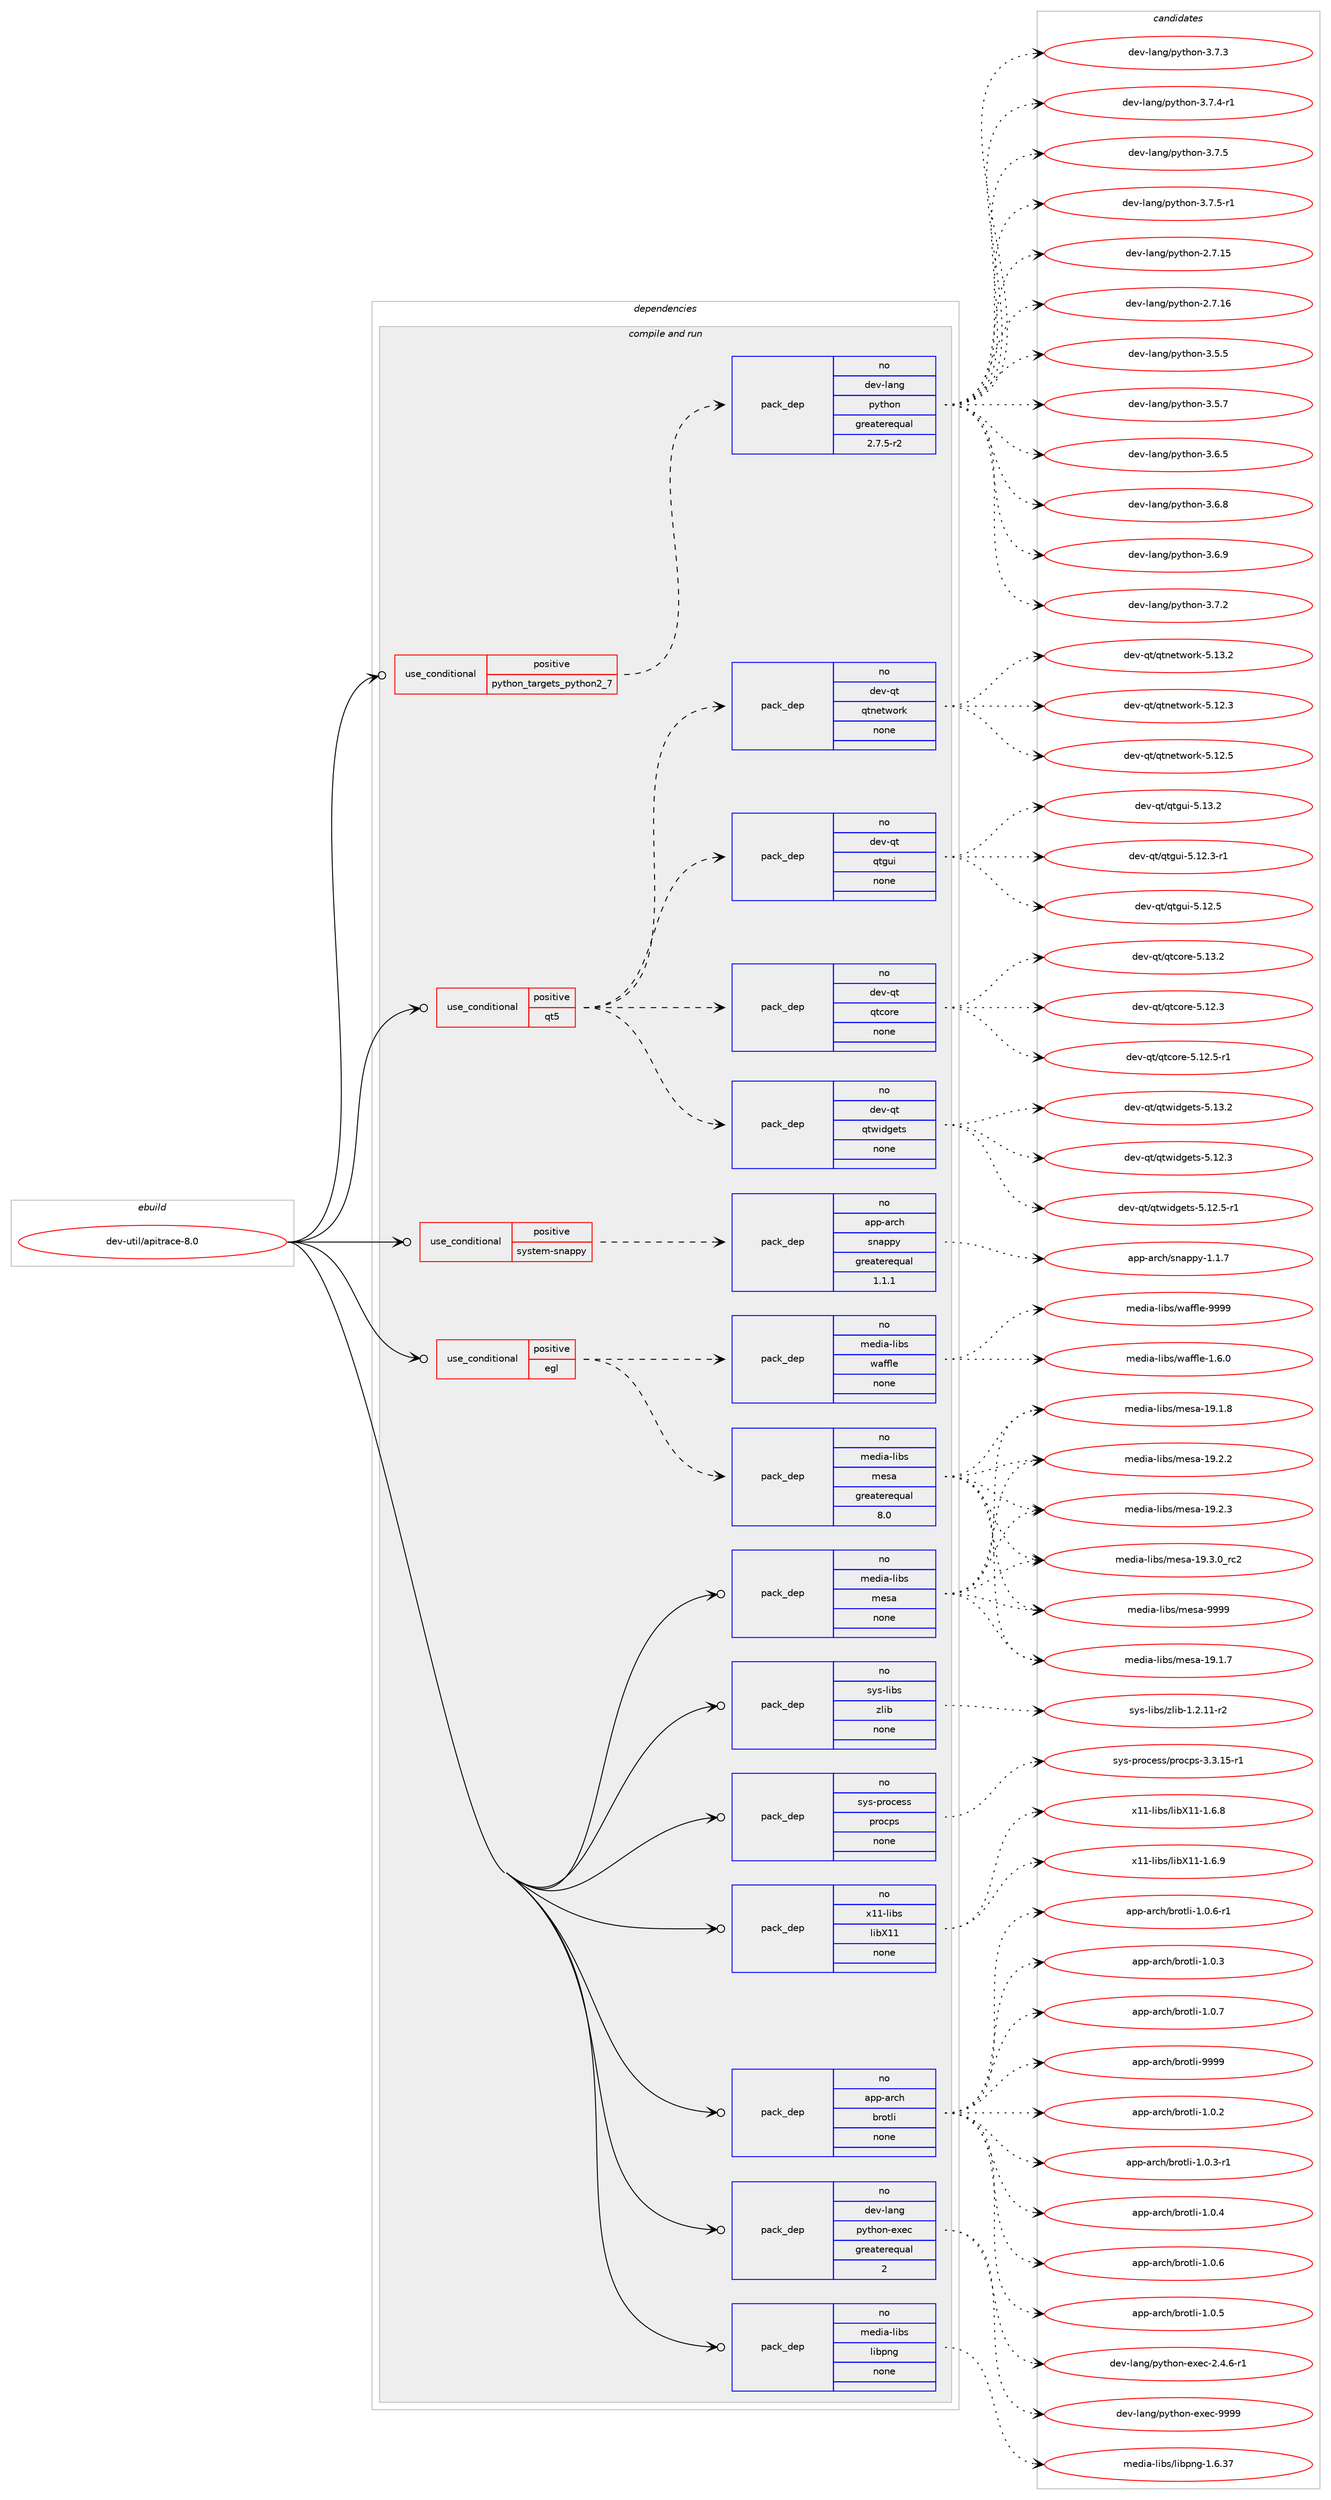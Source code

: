digraph prolog {

# *************
# Graph options
# *************

newrank=true;
concentrate=true;
compound=true;
graph [rankdir=LR,fontname=Helvetica,fontsize=10,ranksep=1.5];#, ranksep=2.5, nodesep=0.2];
edge  [arrowhead=vee];
node  [fontname=Helvetica,fontsize=10];

# **********
# The ebuild
# **********

subgraph cluster_leftcol {
color=gray;
rank=same;
label=<<i>ebuild</i>>;
id [label="dev-util/apitrace-8.0", color=red, width=4, href="../dev-util/apitrace-8.0.svg"];
}

# ****************
# The dependencies
# ****************

subgraph cluster_midcol {
color=gray;
label=<<i>dependencies</i>>;
subgraph cluster_compile {
fillcolor="#eeeeee";
style=filled;
label=<<i>compile</i>>;
}
subgraph cluster_compileandrun {
fillcolor="#eeeeee";
style=filled;
label=<<i>compile and run</i>>;
subgraph cond181772 {
dependency725369 [label=<<TABLE BORDER="0" CELLBORDER="1" CELLSPACING="0" CELLPADDING="4"><TR><TD ROWSPAN="3" CELLPADDING="10">use_conditional</TD></TR><TR><TD>positive</TD></TR><TR><TD>egl</TD></TR></TABLE>>, shape=none, color=red];
subgraph pack531502 {
dependency725370 [label=<<TABLE BORDER="0" CELLBORDER="1" CELLSPACING="0" CELLPADDING="4" WIDTH="220"><TR><TD ROWSPAN="6" CELLPADDING="30">pack_dep</TD></TR><TR><TD WIDTH="110">no</TD></TR><TR><TD>media-libs</TD></TR><TR><TD>mesa</TD></TR><TR><TD>greaterequal</TD></TR><TR><TD>8.0</TD></TR></TABLE>>, shape=none, color=blue];
}
dependency725369:e -> dependency725370:w [weight=20,style="dashed",arrowhead="vee"];
subgraph pack531503 {
dependency725371 [label=<<TABLE BORDER="0" CELLBORDER="1" CELLSPACING="0" CELLPADDING="4" WIDTH="220"><TR><TD ROWSPAN="6" CELLPADDING="30">pack_dep</TD></TR><TR><TD WIDTH="110">no</TD></TR><TR><TD>media-libs</TD></TR><TR><TD>waffle</TD></TR><TR><TD>none</TD></TR><TR><TD></TD></TR></TABLE>>, shape=none, color=blue];
}
dependency725369:e -> dependency725371:w [weight=20,style="dashed",arrowhead="vee"];
}
id:e -> dependency725369:w [weight=20,style="solid",arrowhead="odotvee"];
subgraph cond181773 {
dependency725372 [label=<<TABLE BORDER="0" CELLBORDER="1" CELLSPACING="0" CELLPADDING="4"><TR><TD ROWSPAN="3" CELLPADDING="10">use_conditional</TD></TR><TR><TD>positive</TD></TR><TR><TD>python_targets_python2_7</TD></TR></TABLE>>, shape=none, color=red];
subgraph pack531504 {
dependency725373 [label=<<TABLE BORDER="0" CELLBORDER="1" CELLSPACING="0" CELLPADDING="4" WIDTH="220"><TR><TD ROWSPAN="6" CELLPADDING="30">pack_dep</TD></TR><TR><TD WIDTH="110">no</TD></TR><TR><TD>dev-lang</TD></TR><TR><TD>python</TD></TR><TR><TD>greaterequal</TD></TR><TR><TD>2.7.5-r2</TD></TR></TABLE>>, shape=none, color=blue];
}
dependency725372:e -> dependency725373:w [weight=20,style="dashed",arrowhead="vee"];
}
id:e -> dependency725372:w [weight=20,style="solid",arrowhead="odotvee"];
subgraph cond181774 {
dependency725374 [label=<<TABLE BORDER="0" CELLBORDER="1" CELLSPACING="0" CELLPADDING="4"><TR><TD ROWSPAN="3" CELLPADDING="10">use_conditional</TD></TR><TR><TD>positive</TD></TR><TR><TD>qt5</TD></TR></TABLE>>, shape=none, color=red];
subgraph pack531505 {
dependency725375 [label=<<TABLE BORDER="0" CELLBORDER="1" CELLSPACING="0" CELLPADDING="4" WIDTH="220"><TR><TD ROWSPAN="6" CELLPADDING="30">pack_dep</TD></TR><TR><TD WIDTH="110">no</TD></TR><TR><TD>dev-qt</TD></TR><TR><TD>qtcore</TD></TR><TR><TD>none</TD></TR><TR><TD></TD></TR></TABLE>>, shape=none, color=blue];
}
dependency725374:e -> dependency725375:w [weight=20,style="dashed",arrowhead="vee"];
subgraph pack531506 {
dependency725376 [label=<<TABLE BORDER="0" CELLBORDER="1" CELLSPACING="0" CELLPADDING="4" WIDTH="220"><TR><TD ROWSPAN="6" CELLPADDING="30">pack_dep</TD></TR><TR><TD WIDTH="110">no</TD></TR><TR><TD>dev-qt</TD></TR><TR><TD>qtgui</TD></TR><TR><TD>none</TD></TR><TR><TD></TD></TR></TABLE>>, shape=none, color=blue];
}
dependency725374:e -> dependency725376:w [weight=20,style="dashed",arrowhead="vee"];
subgraph pack531507 {
dependency725377 [label=<<TABLE BORDER="0" CELLBORDER="1" CELLSPACING="0" CELLPADDING="4" WIDTH="220"><TR><TD ROWSPAN="6" CELLPADDING="30">pack_dep</TD></TR><TR><TD WIDTH="110">no</TD></TR><TR><TD>dev-qt</TD></TR><TR><TD>qtnetwork</TD></TR><TR><TD>none</TD></TR><TR><TD></TD></TR></TABLE>>, shape=none, color=blue];
}
dependency725374:e -> dependency725377:w [weight=20,style="dashed",arrowhead="vee"];
subgraph pack531508 {
dependency725378 [label=<<TABLE BORDER="0" CELLBORDER="1" CELLSPACING="0" CELLPADDING="4" WIDTH="220"><TR><TD ROWSPAN="6" CELLPADDING="30">pack_dep</TD></TR><TR><TD WIDTH="110">no</TD></TR><TR><TD>dev-qt</TD></TR><TR><TD>qtwidgets</TD></TR><TR><TD>none</TD></TR><TR><TD></TD></TR></TABLE>>, shape=none, color=blue];
}
dependency725374:e -> dependency725378:w [weight=20,style="dashed",arrowhead="vee"];
}
id:e -> dependency725374:w [weight=20,style="solid",arrowhead="odotvee"];
subgraph cond181775 {
dependency725379 [label=<<TABLE BORDER="0" CELLBORDER="1" CELLSPACING="0" CELLPADDING="4"><TR><TD ROWSPAN="3" CELLPADDING="10">use_conditional</TD></TR><TR><TD>positive</TD></TR><TR><TD>system-snappy</TD></TR></TABLE>>, shape=none, color=red];
subgraph pack531509 {
dependency725380 [label=<<TABLE BORDER="0" CELLBORDER="1" CELLSPACING="0" CELLPADDING="4" WIDTH="220"><TR><TD ROWSPAN="6" CELLPADDING="30">pack_dep</TD></TR><TR><TD WIDTH="110">no</TD></TR><TR><TD>app-arch</TD></TR><TR><TD>snappy</TD></TR><TR><TD>greaterequal</TD></TR><TR><TD>1.1.1</TD></TR></TABLE>>, shape=none, color=blue];
}
dependency725379:e -> dependency725380:w [weight=20,style="dashed",arrowhead="vee"];
}
id:e -> dependency725379:w [weight=20,style="solid",arrowhead="odotvee"];
subgraph pack531510 {
dependency725381 [label=<<TABLE BORDER="0" CELLBORDER="1" CELLSPACING="0" CELLPADDING="4" WIDTH="220"><TR><TD ROWSPAN="6" CELLPADDING="30">pack_dep</TD></TR><TR><TD WIDTH="110">no</TD></TR><TR><TD>app-arch</TD></TR><TR><TD>brotli</TD></TR><TR><TD>none</TD></TR><TR><TD></TD></TR></TABLE>>, shape=none, color=blue];
}
id:e -> dependency725381:w [weight=20,style="solid",arrowhead="odotvee"];
subgraph pack531511 {
dependency725382 [label=<<TABLE BORDER="0" CELLBORDER="1" CELLSPACING="0" CELLPADDING="4" WIDTH="220"><TR><TD ROWSPAN="6" CELLPADDING="30">pack_dep</TD></TR><TR><TD WIDTH="110">no</TD></TR><TR><TD>dev-lang</TD></TR><TR><TD>python-exec</TD></TR><TR><TD>greaterequal</TD></TR><TR><TD>2</TD></TR></TABLE>>, shape=none, color=blue];
}
id:e -> dependency725382:w [weight=20,style="solid",arrowhead="odotvee"];
subgraph pack531512 {
dependency725383 [label=<<TABLE BORDER="0" CELLBORDER="1" CELLSPACING="0" CELLPADDING="4" WIDTH="220"><TR><TD ROWSPAN="6" CELLPADDING="30">pack_dep</TD></TR><TR><TD WIDTH="110">no</TD></TR><TR><TD>media-libs</TD></TR><TR><TD>libpng</TD></TR><TR><TD>none</TD></TR><TR><TD></TD></TR></TABLE>>, shape=none, color=blue];
}
id:e -> dependency725383:w [weight=20,style="solid",arrowhead="odotvee"];
subgraph pack531513 {
dependency725384 [label=<<TABLE BORDER="0" CELLBORDER="1" CELLSPACING="0" CELLPADDING="4" WIDTH="220"><TR><TD ROWSPAN="6" CELLPADDING="30">pack_dep</TD></TR><TR><TD WIDTH="110">no</TD></TR><TR><TD>media-libs</TD></TR><TR><TD>mesa</TD></TR><TR><TD>none</TD></TR><TR><TD></TD></TR></TABLE>>, shape=none, color=blue];
}
id:e -> dependency725384:w [weight=20,style="solid",arrowhead="odotvee"];
subgraph pack531514 {
dependency725385 [label=<<TABLE BORDER="0" CELLBORDER="1" CELLSPACING="0" CELLPADDING="4" WIDTH="220"><TR><TD ROWSPAN="6" CELLPADDING="30">pack_dep</TD></TR><TR><TD WIDTH="110">no</TD></TR><TR><TD>sys-libs</TD></TR><TR><TD>zlib</TD></TR><TR><TD>none</TD></TR><TR><TD></TD></TR></TABLE>>, shape=none, color=blue];
}
id:e -> dependency725385:w [weight=20,style="solid",arrowhead="odotvee"];
subgraph pack531515 {
dependency725386 [label=<<TABLE BORDER="0" CELLBORDER="1" CELLSPACING="0" CELLPADDING="4" WIDTH="220"><TR><TD ROWSPAN="6" CELLPADDING="30">pack_dep</TD></TR><TR><TD WIDTH="110">no</TD></TR><TR><TD>sys-process</TD></TR><TR><TD>procps</TD></TR><TR><TD>none</TD></TR><TR><TD></TD></TR></TABLE>>, shape=none, color=blue];
}
id:e -> dependency725386:w [weight=20,style="solid",arrowhead="odotvee"];
subgraph pack531516 {
dependency725387 [label=<<TABLE BORDER="0" CELLBORDER="1" CELLSPACING="0" CELLPADDING="4" WIDTH="220"><TR><TD ROWSPAN="6" CELLPADDING="30">pack_dep</TD></TR><TR><TD WIDTH="110">no</TD></TR><TR><TD>x11-libs</TD></TR><TR><TD>libX11</TD></TR><TR><TD>none</TD></TR><TR><TD></TD></TR></TABLE>>, shape=none, color=blue];
}
id:e -> dependency725387:w [weight=20,style="solid",arrowhead="odotvee"];
}
subgraph cluster_run {
fillcolor="#eeeeee";
style=filled;
label=<<i>run</i>>;
}
}

# **************
# The candidates
# **************

subgraph cluster_choices {
rank=same;
color=gray;
label=<<i>candidates</i>>;

subgraph choice531502 {
color=black;
nodesep=1;
choice109101100105974510810598115471091011159745495746494655 [label="media-libs/mesa-19.1.7", color=red, width=4,href="../media-libs/mesa-19.1.7.svg"];
choice109101100105974510810598115471091011159745495746494656 [label="media-libs/mesa-19.1.8", color=red, width=4,href="../media-libs/mesa-19.1.8.svg"];
choice109101100105974510810598115471091011159745495746504650 [label="media-libs/mesa-19.2.2", color=red, width=4,href="../media-libs/mesa-19.2.2.svg"];
choice109101100105974510810598115471091011159745495746504651 [label="media-libs/mesa-19.2.3", color=red, width=4,href="../media-libs/mesa-19.2.3.svg"];
choice109101100105974510810598115471091011159745495746514648951149950 [label="media-libs/mesa-19.3.0_rc2", color=red, width=4,href="../media-libs/mesa-19.3.0_rc2.svg"];
choice10910110010597451081059811547109101115974557575757 [label="media-libs/mesa-9999", color=red, width=4,href="../media-libs/mesa-9999.svg"];
dependency725370:e -> choice109101100105974510810598115471091011159745495746494655:w [style=dotted,weight="100"];
dependency725370:e -> choice109101100105974510810598115471091011159745495746494656:w [style=dotted,weight="100"];
dependency725370:e -> choice109101100105974510810598115471091011159745495746504650:w [style=dotted,weight="100"];
dependency725370:e -> choice109101100105974510810598115471091011159745495746504651:w [style=dotted,weight="100"];
dependency725370:e -> choice109101100105974510810598115471091011159745495746514648951149950:w [style=dotted,weight="100"];
dependency725370:e -> choice10910110010597451081059811547109101115974557575757:w [style=dotted,weight="100"];
}
subgraph choice531503 {
color=black;
nodesep=1;
choice1091011001059745108105981154711997102102108101454946544648 [label="media-libs/waffle-1.6.0", color=red, width=4,href="../media-libs/waffle-1.6.0.svg"];
choice10910110010597451081059811547119971021021081014557575757 [label="media-libs/waffle-9999", color=red, width=4,href="../media-libs/waffle-9999.svg"];
dependency725371:e -> choice1091011001059745108105981154711997102102108101454946544648:w [style=dotted,weight="100"];
dependency725371:e -> choice10910110010597451081059811547119971021021081014557575757:w [style=dotted,weight="100"];
}
subgraph choice531504 {
color=black;
nodesep=1;
choice10010111845108971101034711212111610411111045504655464953 [label="dev-lang/python-2.7.15", color=red, width=4,href="../dev-lang/python-2.7.15.svg"];
choice10010111845108971101034711212111610411111045504655464954 [label="dev-lang/python-2.7.16", color=red, width=4,href="../dev-lang/python-2.7.16.svg"];
choice100101118451089711010347112121116104111110455146534653 [label="dev-lang/python-3.5.5", color=red, width=4,href="../dev-lang/python-3.5.5.svg"];
choice100101118451089711010347112121116104111110455146534655 [label="dev-lang/python-3.5.7", color=red, width=4,href="../dev-lang/python-3.5.7.svg"];
choice100101118451089711010347112121116104111110455146544653 [label="dev-lang/python-3.6.5", color=red, width=4,href="../dev-lang/python-3.6.5.svg"];
choice100101118451089711010347112121116104111110455146544656 [label="dev-lang/python-3.6.8", color=red, width=4,href="../dev-lang/python-3.6.8.svg"];
choice100101118451089711010347112121116104111110455146544657 [label="dev-lang/python-3.6.9", color=red, width=4,href="../dev-lang/python-3.6.9.svg"];
choice100101118451089711010347112121116104111110455146554650 [label="dev-lang/python-3.7.2", color=red, width=4,href="../dev-lang/python-3.7.2.svg"];
choice100101118451089711010347112121116104111110455146554651 [label="dev-lang/python-3.7.3", color=red, width=4,href="../dev-lang/python-3.7.3.svg"];
choice1001011184510897110103471121211161041111104551465546524511449 [label="dev-lang/python-3.7.4-r1", color=red, width=4,href="../dev-lang/python-3.7.4-r1.svg"];
choice100101118451089711010347112121116104111110455146554653 [label="dev-lang/python-3.7.5", color=red, width=4,href="../dev-lang/python-3.7.5.svg"];
choice1001011184510897110103471121211161041111104551465546534511449 [label="dev-lang/python-3.7.5-r1", color=red, width=4,href="../dev-lang/python-3.7.5-r1.svg"];
dependency725373:e -> choice10010111845108971101034711212111610411111045504655464953:w [style=dotted,weight="100"];
dependency725373:e -> choice10010111845108971101034711212111610411111045504655464954:w [style=dotted,weight="100"];
dependency725373:e -> choice100101118451089711010347112121116104111110455146534653:w [style=dotted,weight="100"];
dependency725373:e -> choice100101118451089711010347112121116104111110455146534655:w [style=dotted,weight="100"];
dependency725373:e -> choice100101118451089711010347112121116104111110455146544653:w [style=dotted,weight="100"];
dependency725373:e -> choice100101118451089711010347112121116104111110455146544656:w [style=dotted,weight="100"];
dependency725373:e -> choice100101118451089711010347112121116104111110455146544657:w [style=dotted,weight="100"];
dependency725373:e -> choice100101118451089711010347112121116104111110455146554650:w [style=dotted,weight="100"];
dependency725373:e -> choice100101118451089711010347112121116104111110455146554651:w [style=dotted,weight="100"];
dependency725373:e -> choice1001011184510897110103471121211161041111104551465546524511449:w [style=dotted,weight="100"];
dependency725373:e -> choice100101118451089711010347112121116104111110455146554653:w [style=dotted,weight="100"];
dependency725373:e -> choice1001011184510897110103471121211161041111104551465546534511449:w [style=dotted,weight="100"];
}
subgraph choice531505 {
color=black;
nodesep=1;
choice10010111845113116471131169911111410145534649504651 [label="dev-qt/qtcore-5.12.3", color=red, width=4,href="../dev-qt/qtcore-5.12.3.svg"];
choice100101118451131164711311699111114101455346495046534511449 [label="dev-qt/qtcore-5.12.5-r1", color=red, width=4,href="../dev-qt/qtcore-5.12.5-r1.svg"];
choice10010111845113116471131169911111410145534649514650 [label="dev-qt/qtcore-5.13.2", color=red, width=4,href="../dev-qt/qtcore-5.13.2.svg"];
dependency725375:e -> choice10010111845113116471131169911111410145534649504651:w [style=dotted,weight="100"];
dependency725375:e -> choice100101118451131164711311699111114101455346495046534511449:w [style=dotted,weight="100"];
dependency725375:e -> choice10010111845113116471131169911111410145534649514650:w [style=dotted,weight="100"];
}
subgraph choice531506 {
color=black;
nodesep=1;
choice1001011184511311647113116103117105455346495046514511449 [label="dev-qt/qtgui-5.12.3-r1", color=red, width=4,href="../dev-qt/qtgui-5.12.3-r1.svg"];
choice100101118451131164711311610311710545534649504653 [label="dev-qt/qtgui-5.12.5", color=red, width=4,href="../dev-qt/qtgui-5.12.5.svg"];
choice100101118451131164711311610311710545534649514650 [label="dev-qt/qtgui-5.13.2", color=red, width=4,href="../dev-qt/qtgui-5.13.2.svg"];
dependency725376:e -> choice1001011184511311647113116103117105455346495046514511449:w [style=dotted,weight="100"];
dependency725376:e -> choice100101118451131164711311610311710545534649504653:w [style=dotted,weight="100"];
dependency725376:e -> choice100101118451131164711311610311710545534649514650:w [style=dotted,weight="100"];
}
subgraph choice531507 {
color=black;
nodesep=1;
choice100101118451131164711311611010111611911111410745534649504651 [label="dev-qt/qtnetwork-5.12.3", color=red, width=4,href="../dev-qt/qtnetwork-5.12.3.svg"];
choice100101118451131164711311611010111611911111410745534649504653 [label="dev-qt/qtnetwork-5.12.5", color=red, width=4,href="../dev-qt/qtnetwork-5.12.5.svg"];
choice100101118451131164711311611010111611911111410745534649514650 [label="dev-qt/qtnetwork-5.13.2", color=red, width=4,href="../dev-qt/qtnetwork-5.13.2.svg"];
dependency725377:e -> choice100101118451131164711311611010111611911111410745534649504651:w [style=dotted,weight="100"];
dependency725377:e -> choice100101118451131164711311611010111611911111410745534649504653:w [style=dotted,weight="100"];
dependency725377:e -> choice100101118451131164711311611010111611911111410745534649514650:w [style=dotted,weight="100"];
}
subgraph choice531508 {
color=black;
nodesep=1;
choice100101118451131164711311611910510010310111611545534649504651 [label="dev-qt/qtwidgets-5.12.3", color=red, width=4,href="../dev-qt/qtwidgets-5.12.3.svg"];
choice1001011184511311647113116119105100103101116115455346495046534511449 [label="dev-qt/qtwidgets-5.12.5-r1", color=red, width=4,href="../dev-qt/qtwidgets-5.12.5-r1.svg"];
choice100101118451131164711311611910510010310111611545534649514650 [label="dev-qt/qtwidgets-5.13.2", color=red, width=4,href="../dev-qt/qtwidgets-5.13.2.svg"];
dependency725378:e -> choice100101118451131164711311611910510010310111611545534649504651:w [style=dotted,weight="100"];
dependency725378:e -> choice1001011184511311647113116119105100103101116115455346495046534511449:w [style=dotted,weight="100"];
dependency725378:e -> choice100101118451131164711311611910510010310111611545534649514650:w [style=dotted,weight="100"];
}
subgraph choice531509 {
color=black;
nodesep=1;
choice971121124597114991044711511097112112121454946494655 [label="app-arch/snappy-1.1.7", color=red, width=4,href="../app-arch/snappy-1.1.7.svg"];
dependency725380:e -> choice971121124597114991044711511097112112121454946494655:w [style=dotted,weight="100"];
}
subgraph choice531510 {
color=black;
nodesep=1;
choice971121124597114991044798114111116108105454946484650 [label="app-arch/brotli-1.0.2", color=red, width=4,href="../app-arch/brotli-1.0.2.svg"];
choice971121124597114991044798114111116108105454946484651 [label="app-arch/brotli-1.0.3", color=red, width=4,href="../app-arch/brotli-1.0.3.svg"];
choice9711211245971149910447981141111161081054549464846514511449 [label="app-arch/brotli-1.0.3-r1", color=red, width=4,href="../app-arch/brotli-1.0.3-r1.svg"];
choice971121124597114991044798114111116108105454946484652 [label="app-arch/brotli-1.0.4", color=red, width=4,href="../app-arch/brotli-1.0.4.svg"];
choice971121124597114991044798114111116108105454946484653 [label="app-arch/brotli-1.0.5", color=red, width=4,href="../app-arch/brotli-1.0.5.svg"];
choice971121124597114991044798114111116108105454946484654 [label="app-arch/brotli-1.0.6", color=red, width=4,href="../app-arch/brotli-1.0.6.svg"];
choice9711211245971149910447981141111161081054549464846544511449 [label="app-arch/brotli-1.0.6-r1", color=red, width=4,href="../app-arch/brotli-1.0.6-r1.svg"];
choice971121124597114991044798114111116108105454946484655 [label="app-arch/brotli-1.0.7", color=red, width=4,href="../app-arch/brotli-1.0.7.svg"];
choice9711211245971149910447981141111161081054557575757 [label="app-arch/brotli-9999", color=red, width=4,href="../app-arch/brotli-9999.svg"];
dependency725381:e -> choice971121124597114991044798114111116108105454946484650:w [style=dotted,weight="100"];
dependency725381:e -> choice971121124597114991044798114111116108105454946484651:w [style=dotted,weight="100"];
dependency725381:e -> choice9711211245971149910447981141111161081054549464846514511449:w [style=dotted,weight="100"];
dependency725381:e -> choice971121124597114991044798114111116108105454946484652:w [style=dotted,weight="100"];
dependency725381:e -> choice971121124597114991044798114111116108105454946484653:w [style=dotted,weight="100"];
dependency725381:e -> choice971121124597114991044798114111116108105454946484654:w [style=dotted,weight="100"];
dependency725381:e -> choice9711211245971149910447981141111161081054549464846544511449:w [style=dotted,weight="100"];
dependency725381:e -> choice971121124597114991044798114111116108105454946484655:w [style=dotted,weight="100"];
dependency725381:e -> choice9711211245971149910447981141111161081054557575757:w [style=dotted,weight="100"];
}
subgraph choice531511 {
color=black;
nodesep=1;
choice10010111845108971101034711212111610411111045101120101994550465246544511449 [label="dev-lang/python-exec-2.4.6-r1", color=red, width=4,href="../dev-lang/python-exec-2.4.6-r1.svg"];
choice10010111845108971101034711212111610411111045101120101994557575757 [label="dev-lang/python-exec-9999", color=red, width=4,href="../dev-lang/python-exec-9999.svg"];
dependency725382:e -> choice10010111845108971101034711212111610411111045101120101994550465246544511449:w [style=dotted,weight="100"];
dependency725382:e -> choice10010111845108971101034711212111610411111045101120101994557575757:w [style=dotted,weight="100"];
}
subgraph choice531512 {
color=black;
nodesep=1;
choice109101100105974510810598115471081059811211010345494654465155 [label="media-libs/libpng-1.6.37", color=red, width=4,href="../media-libs/libpng-1.6.37.svg"];
dependency725383:e -> choice109101100105974510810598115471081059811211010345494654465155:w [style=dotted,weight="100"];
}
subgraph choice531513 {
color=black;
nodesep=1;
choice109101100105974510810598115471091011159745495746494655 [label="media-libs/mesa-19.1.7", color=red, width=4,href="../media-libs/mesa-19.1.7.svg"];
choice109101100105974510810598115471091011159745495746494656 [label="media-libs/mesa-19.1.8", color=red, width=4,href="../media-libs/mesa-19.1.8.svg"];
choice109101100105974510810598115471091011159745495746504650 [label="media-libs/mesa-19.2.2", color=red, width=4,href="../media-libs/mesa-19.2.2.svg"];
choice109101100105974510810598115471091011159745495746504651 [label="media-libs/mesa-19.2.3", color=red, width=4,href="../media-libs/mesa-19.2.3.svg"];
choice109101100105974510810598115471091011159745495746514648951149950 [label="media-libs/mesa-19.3.0_rc2", color=red, width=4,href="../media-libs/mesa-19.3.0_rc2.svg"];
choice10910110010597451081059811547109101115974557575757 [label="media-libs/mesa-9999", color=red, width=4,href="../media-libs/mesa-9999.svg"];
dependency725384:e -> choice109101100105974510810598115471091011159745495746494655:w [style=dotted,weight="100"];
dependency725384:e -> choice109101100105974510810598115471091011159745495746494656:w [style=dotted,weight="100"];
dependency725384:e -> choice109101100105974510810598115471091011159745495746504650:w [style=dotted,weight="100"];
dependency725384:e -> choice109101100105974510810598115471091011159745495746504651:w [style=dotted,weight="100"];
dependency725384:e -> choice109101100105974510810598115471091011159745495746514648951149950:w [style=dotted,weight="100"];
dependency725384:e -> choice10910110010597451081059811547109101115974557575757:w [style=dotted,weight="100"];
}
subgraph choice531514 {
color=black;
nodesep=1;
choice11512111545108105981154712210810598454946504649494511450 [label="sys-libs/zlib-1.2.11-r2", color=red, width=4,href="../sys-libs/zlib-1.2.11-r2.svg"];
dependency725385:e -> choice11512111545108105981154712210810598454946504649494511450:w [style=dotted,weight="100"];
}
subgraph choice531515 {
color=black;
nodesep=1;
choice11512111545112114111991011151154711211411199112115455146514649534511449 [label="sys-process/procps-3.3.15-r1", color=red, width=4,href="../sys-process/procps-3.3.15-r1.svg"];
dependency725386:e -> choice11512111545112114111991011151154711211411199112115455146514649534511449:w [style=dotted,weight="100"];
}
subgraph choice531516 {
color=black;
nodesep=1;
choice120494945108105981154710810598884949454946544656 [label="x11-libs/libX11-1.6.8", color=red, width=4,href="../x11-libs/libX11-1.6.8.svg"];
choice120494945108105981154710810598884949454946544657 [label="x11-libs/libX11-1.6.9", color=red, width=4,href="../x11-libs/libX11-1.6.9.svg"];
dependency725387:e -> choice120494945108105981154710810598884949454946544656:w [style=dotted,weight="100"];
dependency725387:e -> choice120494945108105981154710810598884949454946544657:w [style=dotted,weight="100"];
}
}

}
